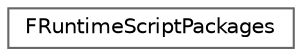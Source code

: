 digraph "Graphical Class Hierarchy"
{
 // INTERACTIVE_SVG=YES
 // LATEX_PDF_SIZE
  bgcolor="transparent";
  edge [fontname=Helvetica,fontsize=10,labelfontname=Helvetica,labelfontsize=10];
  node [fontname=Helvetica,fontsize=10,shape=box,height=0.2,width=0.4];
  rankdir="LR";
  Node0 [id="Node000000",label="FRuntimeScriptPackages",height=0.2,width=0.4,color="grey40", fillcolor="white", style="filled",URL="$d4/dc3/structFRuntimeScriptPackages.html",tooltip=" "];
}

